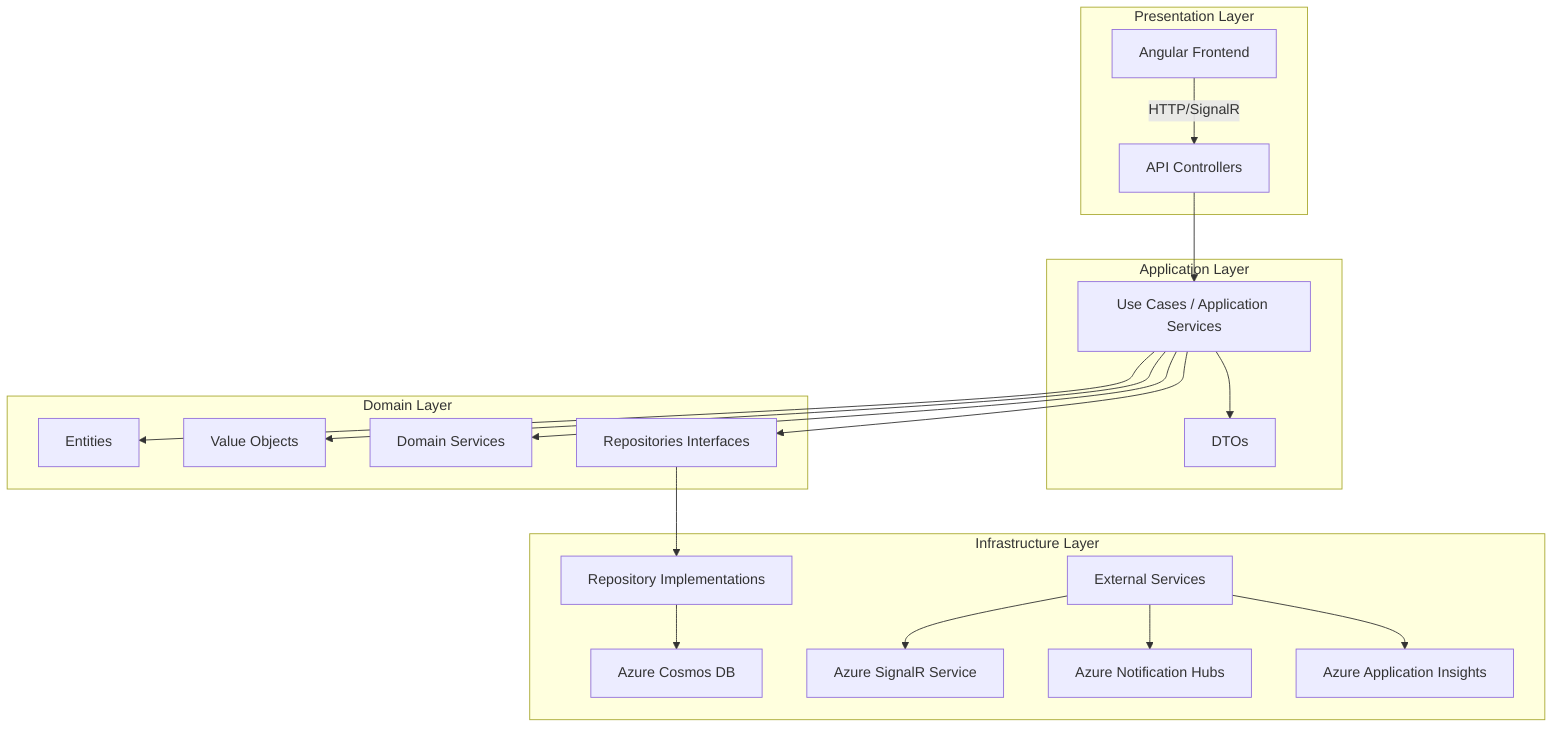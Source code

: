 graph TB
    subgraph "Presentation Layer"
        A[Angular Frontend]
        B[API Controllers]
    end
    subgraph "Application Layer"
        C[Use Cases / Application Services]
        D[DTOs]
    end
    subgraph "Domain Layer"
        E[Entities]
        F[Value Objects]
        G[Domain Services]
        H[Repositories Interfaces]
    end
    subgraph "Infrastructure Layer"
        I[Repository Implementations]
        J[External Services]
        K[Azure Cosmos DB]
        L[Azure SignalR Service]
        M[Azure Notification Hubs]
        N[Azure Application Insights]
    end
    A -->|HTTP/SignalR| B
    B --> C
    C --> D
    C --> E
    C --> F
    C --> G
    C --> H
    H --> I
    I --> K
    J --> L
    J --> M
    J --> N